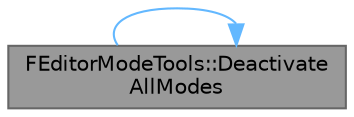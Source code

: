 digraph "FEditorModeTools::DeactivateAllModes"
{
 // INTERACTIVE_SVG=YES
 // LATEX_PDF_SIZE
  bgcolor="transparent";
  edge [fontname=Helvetica,fontsize=10,labelfontname=Helvetica,labelfontsize=10];
  node [fontname=Helvetica,fontsize=10,shape=box,height=0.2,width=0.4];
  rankdir="LR";
  Node1 [id="Node000001",label="FEditorModeTools::Deactivate\lAllModes",height=0.2,width=0.4,color="gray40", fillcolor="grey60", style="filled", fontcolor="black",tooltip="Deactivates all modes, note some modes can never be deactivated."];
  Node1 -> Node1 [id="edge1_Node000001_Node000001",color="steelblue1",style="solid",tooltip=" "];
}
